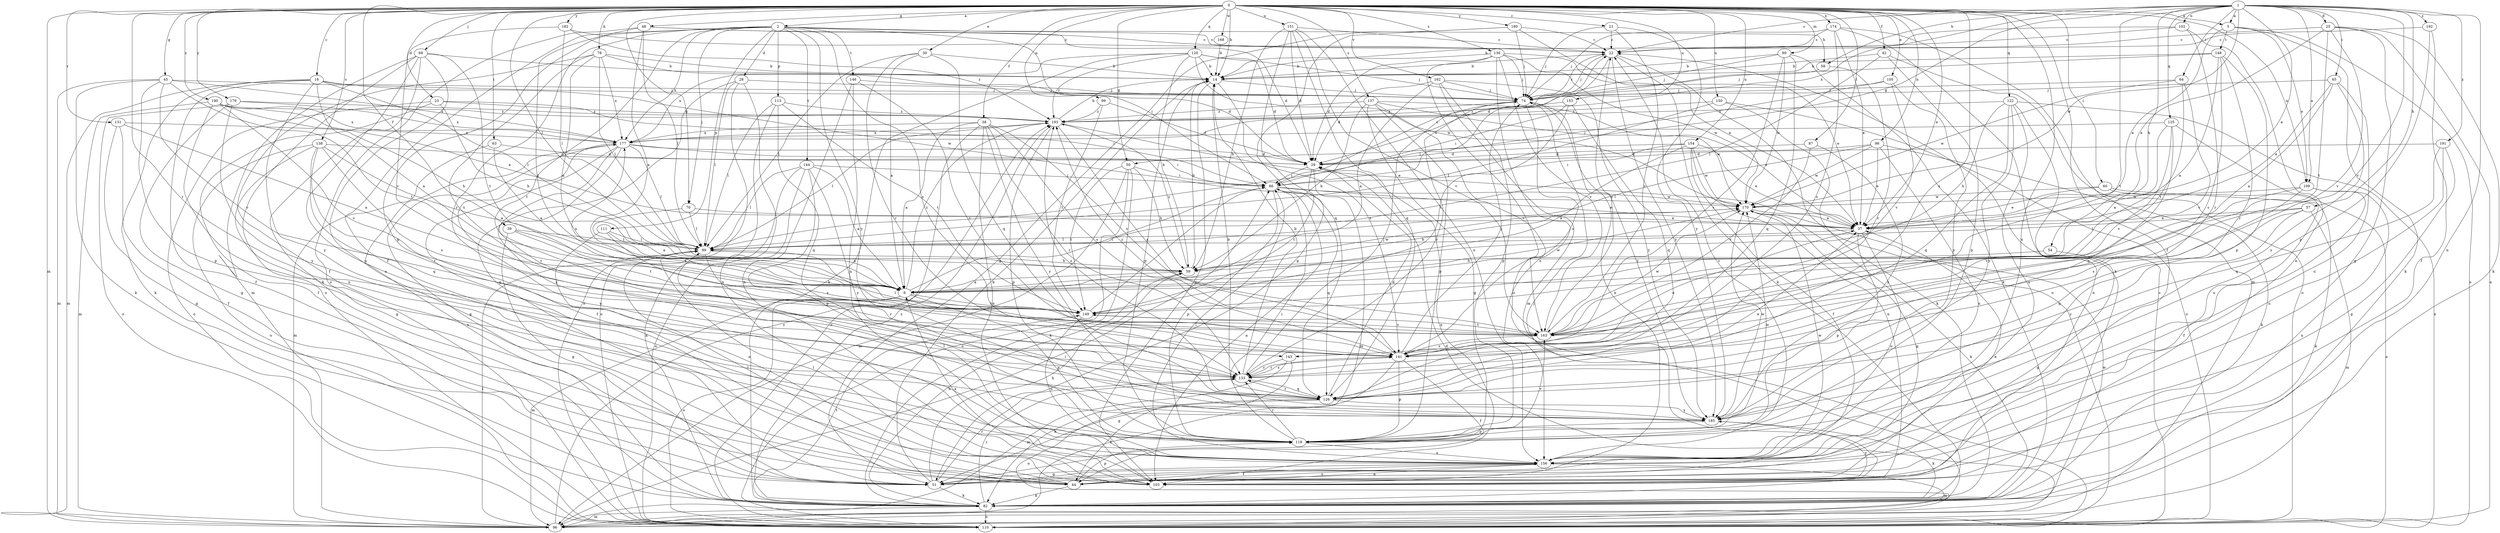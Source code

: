 strict digraph  {
0;
1;
2;
5;
6;
14;
16;
21;
22;
23;
25;
28;
29;
30;
37;
38;
39;
42;
44;
45;
48;
50;
51;
54;
57;
58;
59;
60;
63;
64;
65;
66;
69;
70;
74;
78;
82;
87;
89;
90;
96;
98;
99;
102;
103;
105;
109;
110;
111;
113;
118;
120;
122;
125;
126;
131;
133;
136;
137;
138;
141;
143;
144;
146;
148;
149;
150;
151;
153;
154;
156;
162;
163;
168;
170;
174;
177;
179;
180;
182;
185;
190;
191;
192;
193;
0 -> 2  [label=a];
0 -> 5  [label=a];
0 -> 14  [label=b];
0 -> 16  [label=c];
0 -> 21  [label=c];
0 -> 23  [label=d];
0 -> 30  [label=e];
0 -> 37  [label=e];
0 -> 38  [label=f];
0 -> 39  [label=f];
0 -> 42  [label=f];
0 -> 44  [label=f];
0 -> 45  [label=g];
0 -> 48  [label=g];
0 -> 50  [label=g];
0 -> 60  [label=i];
0 -> 63  [label=i];
0 -> 69  [label=j];
0 -> 70  [label=j];
0 -> 78  [label=k];
0 -> 87  [label=l];
0 -> 89  [label=l];
0 -> 90  [label=m];
0 -> 96  [label=m];
0 -> 98  [label=n];
0 -> 99  [label=n];
0 -> 105  [label=o];
0 -> 109  [label=o];
0 -> 120  [label=q];
0 -> 122  [label=q];
0 -> 131  [label=r];
0 -> 133  [label=r];
0 -> 136  [label=s];
0 -> 137  [label=s];
0 -> 138  [label=s];
0 -> 141  [label=s];
0 -> 150  [label=u];
0 -> 151  [label=u];
0 -> 153  [label=u];
0 -> 154  [label=u];
0 -> 156  [label=u];
0 -> 162  [label=v];
0 -> 168  [label=w];
0 -> 174  [label=x];
0 -> 179  [label=y];
0 -> 180  [label=y];
0 -> 182  [label=y];
0 -> 190  [label=z];
1 -> 5  [label=a];
1 -> 22  [label=c];
1 -> 25  [label=d];
1 -> 37  [label=e];
1 -> 50  [label=g];
1 -> 54  [label=h];
1 -> 57  [label=h];
1 -> 58  [label=h];
1 -> 64  [label=i];
1 -> 65  [label=i];
1 -> 102  [label=n];
1 -> 103  [label=n];
1 -> 109  [label=o];
1 -> 125  [label=q];
1 -> 143  [label=t];
1 -> 163  [label=v];
1 -> 170  [label=w];
1 -> 177  [label=x];
1 -> 191  [label=z];
1 -> 192  [label=z];
2 -> 22  [label=c];
2 -> 28  [label=d];
2 -> 44  [label=f];
2 -> 58  [label=h];
2 -> 66  [label=i];
2 -> 70  [label=j];
2 -> 111  [label=p];
2 -> 113  [label=p];
2 -> 118  [label=p];
2 -> 133  [label=r];
2 -> 141  [label=s];
2 -> 143  [label=t];
2 -> 144  [label=t];
2 -> 146  [label=t];
2 -> 177  [label=x];
2 -> 185  [label=y];
5 -> 37  [label=e];
5 -> 82  [label=k];
5 -> 109  [label=o];
5 -> 110  [label=o];
5 -> 148  [label=t];
6 -> 66  [label=i];
6 -> 96  [label=m];
6 -> 110  [label=o];
6 -> 118  [label=p];
6 -> 149  [label=t];
6 -> 170  [label=w];
6 -> 193  [label=z];
14 -> 74  [label=j];
14 -> 103  [label=n];
14 -> 118  [label=p];
14 -> 141  [label=s];
16 -> 6  [label=a];
16 -> 44  [label=f];
16 -> 74  [label=j];
16 -> 82  [label=k];
16 -> 89  [label=l];
16 -> 96  [label=m];
16 -> 170  [label=w];
16 -> 185  [label=y];
21 -> 22  [label=c];
21 -> 74  [label=j];
21 -> 163  [label=v];
21 -> 185  [label=y];
22 -> 14  [label=b];
22 -> 74  [label=j];
22 -> 82  [label=k];
22 -> 89  [label=l];
22 -> 110  [label=o];
22 -> 185  [label=y];
23 -> 44  [label=f];
23 -> 59  [label=h];
23 -> 66  [label=i];
23 -> 110  [label=o];
23 -> 193  [label=z];
25 -> 22  [label=c];
25 -> 37  [label=e];
25 -> 51  [label=g];
25 -> 82  [label=k];
25 -> 110  [label=o];
25 -> 149  [label=t];
25 -> 163  [label=v];
28 -> 51  [label=g];
28 -> 74  [label=j];
28 -> 89  [label=l];
28 -> 103  [label=n];
28 -> 110  [label=o];
29 -> 66  [label=i];
29 -> 96  [label=m];
29 -> 103  [label=n];
29 -> 149  [label=t];
30 -> 6  [label=a];
30 -> 14  [label=b];
30 -> 89  [label=l];
30 -> 126  [label=q];
30 -> 133  [label=r];
37 -> 89  [label=l];
37 -> 118  [label=p];
37 -> 156  [label=u];
38 -> 6  [label=a];
38 -> 103  [label=n];
38 -> 110  [label=o];
38 -> 133  [label=r];
38 -> 141  [label=s];
38 -> 163  [label=v];
38 -> 177  [label=x];
38 -> 185  [label=y];
39 -> 6  [label=a];
39 -> 51  [label=g];
39 -> 89  [label=l];
39 -> 149  [label=t];
42 -> 14  [label=b];
42 -> 89  [label=l];
42 -> 110  [label=o];
42 -> 118  [label=p];
44 -> 37  [label=e];
44 -> 82  [label=k];
44 -> 89  [label=l];
44 -> 118  [label=p];
44 -> 156  [label=u];
45 -> 74  [label=j];
45 -> 82  [label=k];
45 -> 96  [label=m];
45 -> 118  [label=p];
45 -> 149  [label=t];
45 -> 163  [label=v];
45 -> 177  [label=x];
48 -> 6  [label=a];
48 -> 22  [label=c];
48 -> 29  [label=d];
48 -> 89  [label=l];
48 -> 110  [label=o];
48 -> 149  [label=t];
50 -> 59  [label=h];
50 -> 66  [label=i];
50 -> 82  [label=k];
50 -> 96  [label=m];
50 -> 110  [label=o];
50 -> 149  [label=t];
51 -> 14  [label=b];
51 -> 59  [label=h];
51 -> 82  [label=k];
51 -> 133  [label=r];
54 -> 51  [label=g];
54 -> 59  [label=h];
57 -> 37  [label=e];
57 -> 89  [label=l];
57 -> 96  [label=m];
57 -> 126  [label=q];
57 -> 185  [label=y];
58 -> 29  [label=d];
58 -> 133  [label=r];
59 -> 6  [label=a];
59 -> 14  [label=b];
59 -> 170  [label=w];
59 -> 193  [label=z];
60 -> 37  [label=e];
60 -> 82  [label=k];
60 -> 110  [label=o];
60 -> 170  [label=w];
63 -> 6  [label=a];
63 -> 29  [label=d];
63 -> 96  [label=m];
64 -> 74  [label=j];
64 -> 149  [label=t];
64 -> 163  [label=v];
64 -> 170  [label=w];
65 -> 6  [label=a];
65 -> 37  [label=e];
65 -> 74  [label=j];
65 -> 156  [label=u];
65 -> 185  [label=y];
66 -> 22  [label=c];
66 -> 37  [label=e];
66 -> 103  [label=n];
66 -> 118  [label=p];
66 -> 126  [label=q];
66 -> 170  [label=w];
69 -> 14  [label=b];
69 -> 82  [label=k];
69 -> 96  [label=m];
69 -> 103  [label=n];
69 -> 110  [label=o];
69 -> 149  [label=t];
69 -> 156  [label=u];
70 -> 6  [label=a];
70 -> 37  [label=e];
70 -> 89  [label=l];
74 -> 22  [label=c];
74 -> 103  [label=n];
74 -> 133  [label=r];
74 -> 141  [label=s];
74 -> 185  [label=y];
74 -> 193  [label=z];
78 -> 6  [label=a];
78 -> 14  [label=b];
78 -> 29  [label=d];
78 -> 44  [label=f];
78 -> 89  [label=l];
78 -> 141  [label=s];
78 -> 177  [label=x];
82 -> 59  [label=h];
82 -> 74  [label=j];
82 -> 96  [label=m];
82 -> 110  [label=o];
82 -> 133  [label=r];
82 -> 149  [label=t];
82 -> 177  [label=x];
82 -> 193  [label=z];
87 -> 29  [label=d];
87 -> 163  [label=v];
87 -> 185  [label=y];
89 -> 59  [label=h];
89 -> 133  [label=r];
90 -> 14  [label=b];
90 -> 74  [label=j];
90 -> 82  [label=k];
90 -> 126  [label=q];
90 -> 141  [label=s];
90 -> 170  [label=w];
96 -> 66  [label=i];
96 -> 89  [label=l];
96 -> 170  [label=w];
96 -> 193  [label=z];
98 -> 29  [label=d];
98 -> 37  [label=e];
98 -> 82  [label=k];
98 -> 89  [label=l];
98 -> 156  [label=u];
98 -> 170  [label=w];
99 -> 29  [label=d];
99 -> 149  [label=t];
99 -> 193  [label=z];
102 -> 14  [label=b];
102 -> 22  [label=c];
102 -> 103  [label=n];
102 -> 133  [label=r];
103 -> 6  [label=a];
103 -> 89  [label=l];
103 -> 185  [label=y];
105 -> 66  [label=i];
105 -> 74  [label=j];
105 -> 163  [label=v];
105 -> 185  [label=y];
109 -> 44  [label=f];
109 -> 103  [label=n];
109 -> 141  [label=s];
109 -> 163  [label=v];
109 -> 170  [label=w];
110 -> 22  [label=c];
110 -> 29  [label=d];
111 -> 6  [label=a];
111 -> 89  [label=l];
111 -> 103  [label=n];
111 -> 141  [label=s];
113 -> 89  [label=l];
113 -> 110  [label=o];
113 -> 126  [label=q];
113 -> 149  [label=t];
113 -> 193  [label=z];
118 -> 66  [label=i];
118 -> 89  [label=l];
118 -> 133  [label=r];
118 -> 156  [label=u];
118 -> 163  [label=v];
118 -> 170  [label=w];
120 -> 14  [label=b];
120 -> 29  [label=d];
120 -> 59  [label=h];
120 -> 74  [label=j];
120 -> 82  [label=k];
120 -> 170  [label=w];
120 -> 177  [label=x];
120 -> 193  [label=z];
122 -> 59  [label=h];
122 -> 103  [label=n];
122 -> 110  [label=o];
122 -> 126  [label=q];
122 -> 156  [label=u];
122 -> 185  [label=y];
122 -> 193  [label=z];
125 -> 6  [label=a];
125 -> 126  [label=q];
125 -> 156  [label=u];
125 -> 163  [label=v];
125 -> 177  [label=x];
126 -> 14  [label=b];
126 -> 29  [label=d];
126 -> 37  [label=e];
126 -> 44  [label=f];
126 -> 110  [label=o];
126 -> 133  [label=r];
126 -> 185  [label=y];
126 -> 193  [label=z];
131 -> 6  [label=a];
131 -> 44  [label=f];
131 -> 51  [label=g];
131 -> 177  [label=x];
133 -> 14  [label=b];
133 -> 74  [label=j];
133 -> 126  [label=q];
133 -> 141  [label=s];
136 -> 14  [label=b];
136 -> 29  [label=d];
136 -> 37  [label=e];
136 -> 74  [label=j];
136 -> 110  [label=o];
136 -> 156  [label=u];
136 -> 163  [label=v];
136 -> 170  [label=w];
137 -> 37  [label=e];
137 -> 51  [label=g];
137 -> 59  [label=h];
137 -> 118  [label=p];
137 -> 163  [label=v];
137 -> 170  [label=w];
137 -> 193  [label=z];
138 -> 6  [label=a];
138 -> 29  [label=d];
138 -> 51  [label=g];
138 -> 110  [label=o];
138 -> 126  [label=q];
138 -> 133  [label=r];
138 -> 141  [label=s];
141 -> 37  [label=e];
141 -> 44  [label=f];
141 -> 51  [label=g];
141 -> 74  [label=j];
141 -> 118  [label=p];
141 -> 133  [label=r];
141 -> 193  [label=z];
143 -> 82  [label=k];
143 -> 96  [label=m];
143 -> 133  [label=r];
144 -> 6  [label=a];
144 -> 66  [label=i];
144 -> 82  [label=k];
144 -> 89  [label=l];
144 -> 110  [label=o];
144 -> 118  [label=p];
144 -> 185  [label=y];
146 -> 74  [label=j];
146 -> 103  [label=n];
146 -> 141  [label=s];
146 -> 156  [label=u];
148 -> 6  [label=a];
148 -> 14  [label=b];
148 -> 74  [label=j];
148 -> 118  [label=p];
148 -> 133  [label=r];
148 -> 141  [label=s];
149 -> 66  [label=i];
149 -> 156  [label=u];
149 -> 163  [label=v];
149 -> 177  [label=x];
150 -> 82  [label=k];
150 -> 89  [label=l];
150 -> 110  [label=o];
150 -> 193  [label=z];
151 -> 22  [label=c];
151 -> 29  [label=d];
151 -> 51  [label=g];
151 -> 59  [label=h];
151 -> 126  [label=q];
151 -> 156  [label=u];
151 -> 163  [label=v];
153 -> 66  [label=i];
153 -> 126  [label=q];
153 -> 149  [label=t];
153 -> 193  [label=z];
154 -> 6  [label=a];
154 -> 29  [label=d];
154 -> 37  [label=e];
154 -> 44  [label=f];
154 -> 66  [label=i];
154 -> 103  [label=n];
154 -> 170  [label=w];
156 -> 22  [label=c];
156 -> 44  [label=f];
156 -> 51  [label=g];
156 -> 66  [label=i];
156 -> 96  [label=m];
156 -> 103  [label=n];
156 -> 170  [label=w];
162 -> 6  [label=a];
162 -> 29  [label=d];
162 -> 74  [label=j];
162 -> 96  [label=m];
162 -> 118  [label=p];
162 -> 185  [label=y];
163 -> 22  [label=c];
163 -> 89  [label=l];
163 -> 141  [label=s];
163 -> 149  [label=t];
163 -> 170  [label=w];
168 -> 14  [label=b];
170 -> 37  [label=e];
170 -> 51  [label=g];
170 -> 59  [label=h];
170 -> 82  [label=k];
174 -> 22  [label=c];
174 -> 37  [label=e];
174 -> 74  [label=j];
174 -> 82  [label=k];
174 -> 96  [label=m];
174 -> 141  [label=s];
177 -> 29  [label=d];
177 -> 44  [label=f];
177 -> 51  [label=g];
177 -> 66  [label=i];
177 -> 89  [label=l];
177 -> 133  [label=r];
177 -> 156  [label=u];
177 -> 185  [label=y];
179 -> 51  [label=g];
179 -> 110  [label=o];
179 -> 177  [label=x];
179 -> 185  [label=y];
179 -> 193  [label=z];
180 -> 22  [label=c];
180 -> 37  [label=e];
180 -> 51  [label=g];
180 -> 74  [label=j];
180 -> 126  [label=q];
182 -> 22  [label=c];
182 -> 89  [label=l];
182 -> 163  [label=v];
182 -> 193  [label=z];
185 -> 82  [label=k];
185 -> 118  [label=p];
185 -> 170  [label=w];
190 -> 37  [label=e];
190 -> 59  [label=h];
190 -> 96  [label=m];
190 -> 156  [label=u];
190 -> 163  [label=v];
190 -> 177  [label=x];
190 -> 193  [label=z];
191 -> 29  [label=d];
191 -> 51  [label=g];
191 -> 126  [label=q];
191 -> 156  [label=u];
192 -> 22  [label=c];
192 -> 44  [label=f];
192 -> 118  [label=p];
193 -> 14  [label=b];
193 -> 37  [label=e];
193 -> 89  [label=l];
193 -> 118  [label=p];
193 -> 141  [label=s];
193 -> 177  [label=x];
}
